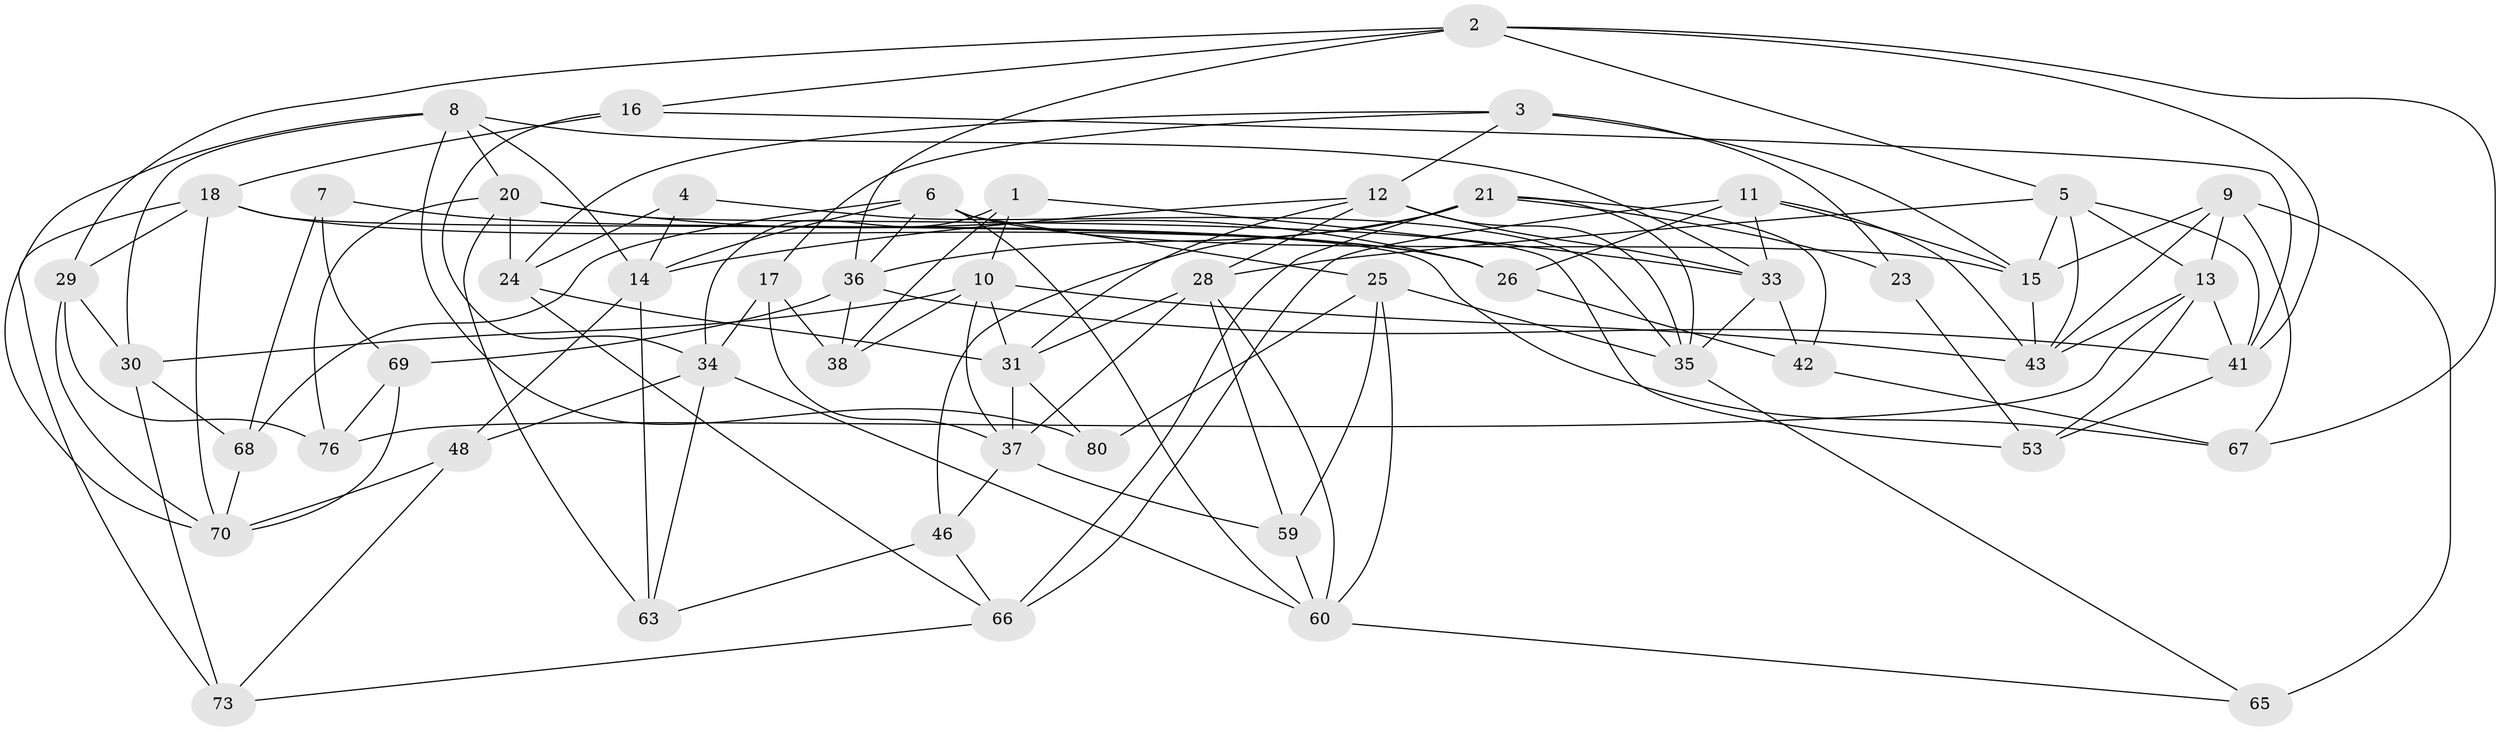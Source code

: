 // Generated by graph-tools (version 1.1) at 2025/52/02/27/25 19:52:32]
// undirected, 52 vertices, 129 edges
graph export_dot {
graph [start="1"]
  node [color=gray90,style=filled];
  1;
  2 [super="+56"];
  3 [super="+22"];
  4;
  5 [super="+72"];
  6 [super="+55"];
  7;
  8 [super="+64"];
  9 [super="+19"];
  10 [super="+61"];
  11 [super="+27"];
  12 [super="+75"];
  13 [super="+58"];
  14 [super="+32"];
  15 [super="+74"];
  16;
  17;
  18 [super="+39"];
  20 [super="+81"];
  21 [super="+62"];
  23;
  24 [super="+52"];
  25 [super="+49"];
  26 [super="+51"];
  28 [super="+40"];
  29 [super="+84"];
  30 [super="+44"];
  31 [super="+82"];
  33 [super="+83"];
  34 [super="+54"];
  35 [super="+57"];
  36 [super="+50"];
  37 [super="+79"];
  38;
  41 [super="+45"];
  42;
  43 [super="+47"];
  46;
  48;
  53;
  59;
  60 [super="+71"];
  63;
  65;
  66 [super="+78"];
  67;
  68;
  69;
  70 [super="+77"];
  73;
  76;
  80;
  1 -- 38;
  1 -- 34;
  1 -- 33;
  1 -- 10;
  2 -- 16;
  2 -- 5;
  2 -- 67;
  2 -- 41;
  2 -- 36;
  2 -- 29;
  3 -- 24;
  3 -- 23 [weight=2];
  3 -- 17;
  3 -- 15;
  3 -- 12;
  4 -- 24 [weight=2];
  4 -- 14;
  4 -- 35;
  5 -- 41;
  5 -- 15;
  5 -- 28;
  5 -- 13;
  5 -- 43;
  6 -- 68;
  6 -- 14;
  6 -- 60;
  6 -- 25;
  6 -- 36;
  6 -- 15;
  7 -- 69;
  7 -- 26 [weight=2];
  7 -- 68;
  8 -- 33;
  8 -- 80;
  8 -- 30;
  8 -- 14;
  8 -- 70;
  8 -- 20;
  9 -- 15;
  9 -- 65 [weight=2];
  9 -- 67;
  9 -- 13;
  9 -- 43;
  10 -- 31;
  10 -- 38;
  10 -- 43;
  10 -- 37;
  10 -- 30;
  11 -- 43;
  11 -- 33;
  11 -- 15;
  11 -- 26;
  11 -- 66 [weight=2];
  12 -- 35;
  12 -- 28;
  12 -- 14;
  12 -- 33;
  12 -- 31;
  13 -- 53;
  13 -- 41;
  13 -- 76;
  13 -- 43;
  14 -- 63;
  14 -- 48;
  15 -- 43;
  16 -- 34;
  16 -- 18;
  16 -- 41;
  17 -- 38;
  17 -- 37;
  17 -- 34;
  18 -- 70;
  18 -- 29;
  18 -- 67;
  18 -- 73;
  18 -- 26;
  20 -- 76;
  20 -- 53;
  20 -- 26;
  20 -- 24;
  20 -- 63;
  21 -- 36;
  21 -- 46;
  21 -- 66;
  21 -- 42;
  21 -- 35;
  21 -- 23;
  23 -- 53;
  24 -- 31;
  24 -- 66;
  25 -- 80 [weight=2];
  25 -- 60;
  25 -- 35;
  25 -- 59;
  26 -- 42;
  28 -- 59;
  28 -- 37;
  28 -- 31;
  28 -- 60;
  29 -- 30 [weight=2];
  29 -- 76;
  29 -- 70;
  30 -- 68;
  30 -- 73;
  31 -- 80;
  31 -- 37;
  33 -- 35;
  33 -- 42;
  34 -- 48;
  34 -- 60;
  34 -- 63;
  35 -- 65;
  36 -- 38;
  36 -- 41;
  36 -- 69;
  37 -- 46;
  37 -- 59;
  41 -- 53;
  42 -- 67;
  46 -- 63;
  46 -- 66;
  48 -- 70;
  48 -- 73;
  59 -- 60;
  60 -- 65;
  66 -- 73;
  68 -- 70;
  69 -- 76;
  69 -- 70;
}
